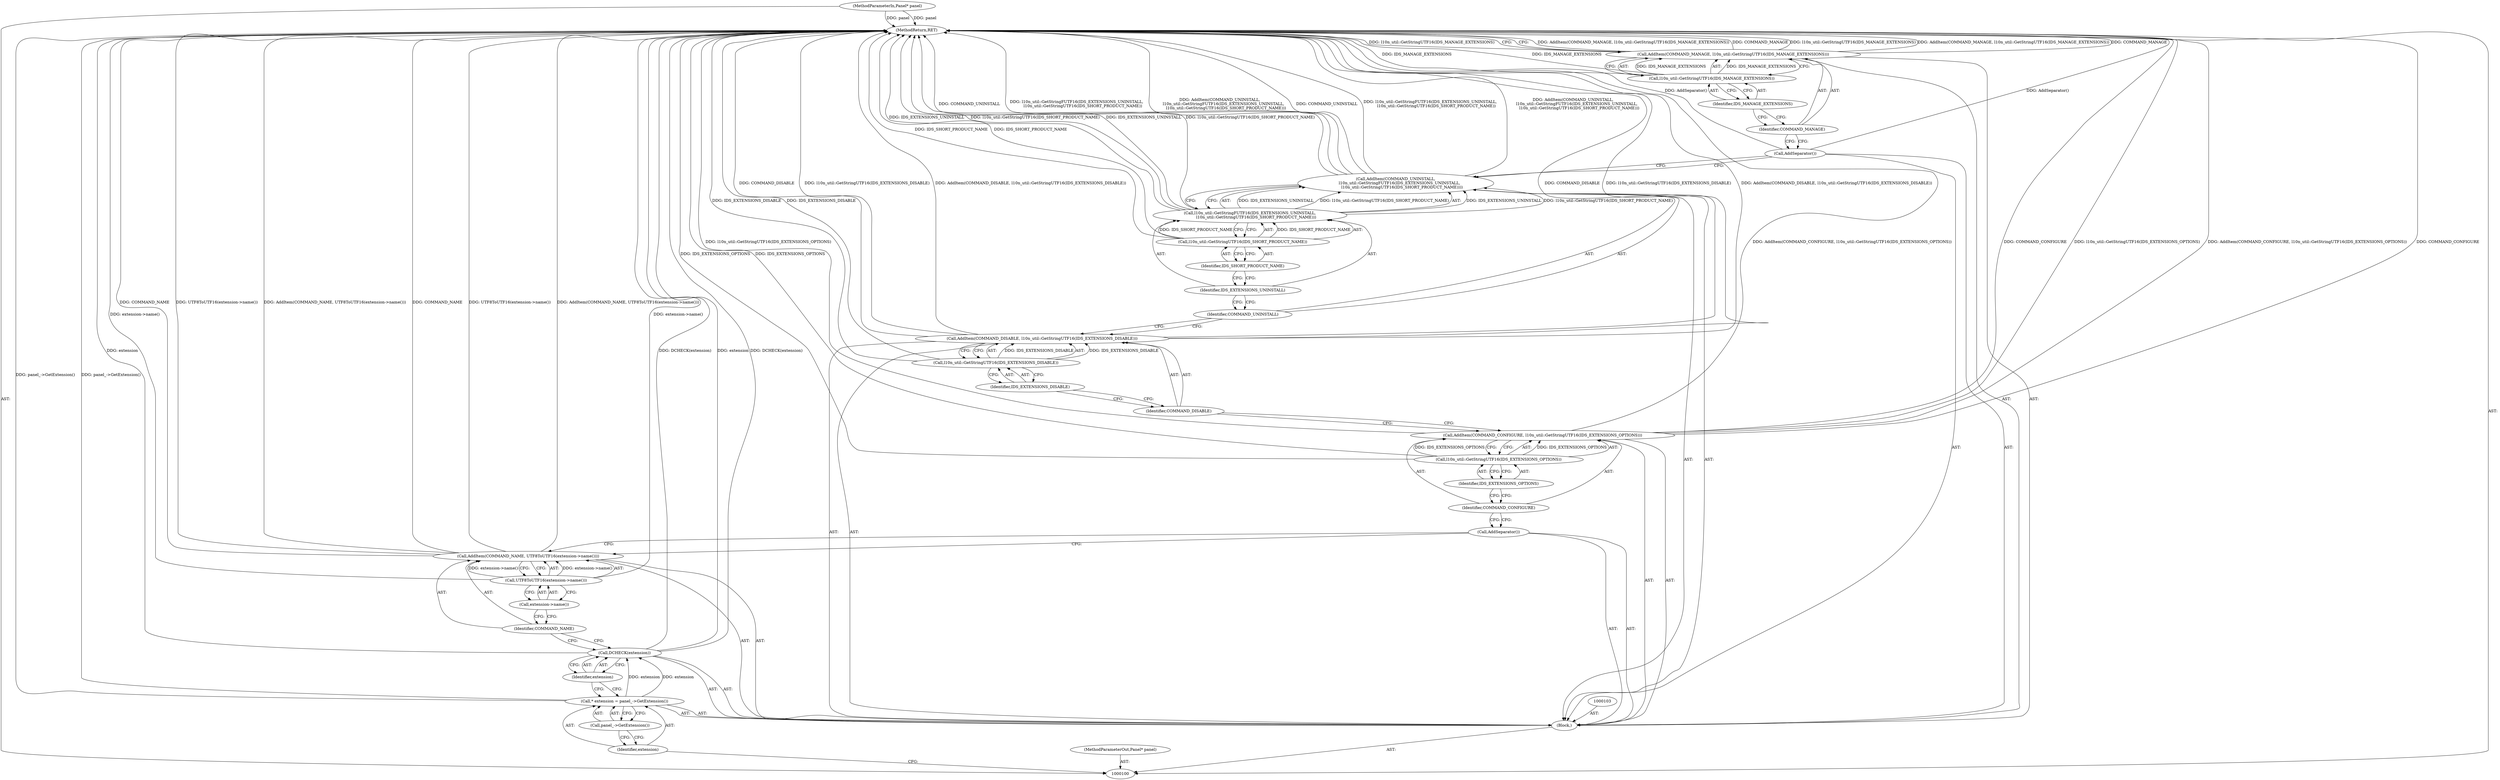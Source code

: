 digraph "1_Chrome_6b5f83842b5edb5d4bd6684b196b3630c6769731_3" {
"1000133" [label="(MethodReturn,RET)"];
"1000101" [label="(MethodParameterIn,Panel* panel)"];
"1000176" [label="(MethodParameterOut,Panel* panel)"];
"1000119" [label="(Identifier,COMMAND_DISABLE)"];
"1000120" [label="(Call,l10n_util::GetStringUTF16(IDS_EXTENSIONS_DISABLE))"];
"1000118" [label="(Call,AddItem(COMMAND_DISABLE, l10n_util::GetStringUTF16(IDS_EXTENSIONS_DISABLE)))"];
"1000121" [label="(Identifier,IDS_EXTENSIONS_DISABLE)"];
"1000123" [label="(Identifier,COMMAND_UNINSTALL)"];
"1000122" [label="(Call,AddItem(COMMAND_UNINSTALL,\n      l10n_util::GetStringFUTF16(IDS_EXTENSIONS_UNINSTALL,\n          l10n_util::GetStringUTF16(IDS_SHORT_PRODUCT_NAME))))"];
"1000125" [label="(Identifier,IDS_EXTENSIONS_UNINSTALL)"];
"1000124" [label="(Call,l10n_util::GetStringFUTF16(IDS_EXTENSIONS_UNINSTALL,\n          l10n_util::GetStringUTF16(IDS_SHORT_PRODUCT_NAME)))"];
"1000126" [label="(Call,l10n_util::GetStringUTF16(IDS_SHORT_PRODUCT_NAME))"];
"1000127" [label="(Identifier,IDS_SHORT_PRODUCT_NAME)"];
"1000128" [label="(Call,AddSeparator())"];
"1000130" [label="(Identifier,COMMAND_MANAGE)"];
"1000131" [label="(Call,l10n_util::GetStringUTF16(IDS_MANAGE_EXTENSIONS))"];
"1000129" [label="(Call,AddItem(COMMAND_MANAGE, l10n_util::GetStringUTF16(IDS_MANAGE_EXTENSIONS)))"];
"1000132" [label="(Identifier,IDS_MANAGE_EXTENSIONS)"];
"1000102" [label="(Block,)"];
"1000104" [label="(Call,* extension = panel_->GetExtension())"];
"1000105" [label="(Identifier,extension)"];
"1000106" [label="(Call,panel_->GetExtension())"];
"1000107" [label="(Call,DCHECK(extension))"];
"1000108" [label="(Identifier,extension)"];
"1000110" [label="(Identifier,COMMAND_NAME)"];
"1000109" [label="(Call,AddItem(COMMAND_NAME, UTF8ToUTF16(extension->name())))"];
"1000111" [label="(Call,UTF8ToUTF16(extension->name()))"];
"1000112" [label="(Call,extension->name())"];
"1000113" [label="(Call,AddSeparator())"];
"1000115" [label="(Identifier,COMMAND_CONFIGURE)"];
"1000114" [label="(Call,AddItem(COMMAND_CONFIGURE, l10n_util::GetStringUTF16(IDS_EXTENSIONS_OPTIONS)))"];
"1000116" [label="(Call,l10n_util::GetStringUTF16(IDS_EXTENSIONS_OPTIONS))"];
"1000117" [label="(Identifier,IDS_EXTENSIONS_OPTIONS)"];
"1000133" -> "1000100"  [label="AST: "];
"1000133" -> "1000129"  [label="CFG: "];
"1000116" -> "1000133"  [label="DDG: IDS_EXTENSIONS_OPTIONS"];
"1000124" -> "1000133"  [label="DDG: IDS_EXTENSIONS_UNINSTALL"];
"1000124" -> "1000133"  [label="DDG: l10n_util::GetStringUTF16(IDS_SHORT_PRODUCT_NAME)"];
"1000107" -> "1000133"  [label="DDG: extension"];
"1000107" -> "1000133"  [label="DDG: DCHECK(extension)"];
"1000114" -> "1000133"  [label="DDG: AddItem(COMMAND_CONFIGURE, l10n_util::GetStringUTF16(IDS_EXTENSIONS_OPTIONS))"];
"1000114" -> "1000133"  [label="DDG: COMMAND_CONFIGURE"];
"1000114" -> "1000133"  [label="DDG: l10n_util::GetStringUTF16(IDS_EXTENSIONS_OPTIONS)"];
"1000129" -> "1000133"  [label="DDG: AddItem(COMMAND_MANAGE, l10n_util::GetStringUTF16(IDS_MANAGE_EXTENSIONS))"];
"1000129" -> "1000133"  [label="DDG: COMMAND_MANAGE"];
"1000129" -> "1000133"  [label="DDG: l10n_util::GetStringUTF16(IDS_MANAGE_EXTENSIONS)"];
"1000126" -> "1000133"  [label="DDG: IDS_SHORT_PRODUCT_NAME"];
"1000118" -> "1000133"  [label="DDG: AddItem(COMMAND_DISABLE, l10n_util::GetStringUTF16(IDS_EXTENSIONS_DISABLE))"];
"1000118" -> "1000133"  [label="DDG: COMMAND_DISABLE"];
"1000118" -> "1000133"  [label="DDG: l10n_util::GetStringUTF16(IDS_EXTENSIONS_DISABLE)"];
"1000111" -> "1000133"  [label="DDG: extension->name()"];
"1000122" -> "1000133"  [label="DDG: AddItem(COMMAND_UNINSTALL,\n      l10n_util::GetStringFUTF16(IDS_EXTENSIONS_UNINSTALL,\n          l10n_util::GetStringUTF16(IDS_SHORT_PRODUCT_NAME)))"];
"1000122" -> "1000133"  [label="DDG: COMMAND_UNINSTALL"];
"1000122" -> "1000133"  [label="DDG: l10n_util::GetStringFUTF16(IDS_EXTENSIONS_UNINSTALL,\n          l10n_util::GetStringUTF16(IDS_SHORT_PRODUCT_NAME))"];
"1000128" -> "1000133"  [label="DDG: AddSeparator()"];
"1000131" -> "1000133"  [label="DDG: IDS_MANAGE_EXTENSIONS"];
"1000120" -> "1000133"  [label="DDG: IDS_EXTENSIONS_DISABLE"];
"1000101" -> "1000133"  [label="DDG: panel"];
"1000109" -> "1000133"  [label="DDG: COMMAND_NAME"];
"1000109" -> "1000133"  [label="DDG: UTF8ToUTF16(extension->name())"];
"1000109" -> "1000133"  [label="DDG: AddItem(COMMAND_NAME, UTF8ToUTF16(extension->name()))"];
"1000104" -> "1000133"  [label="DDG: panel_->GetExtension()"];
"1000101" -> "1000100"  [label="AST: "];
"1000101" -> "1000133"  [label="DDG: panel"];
"1000176" -> "1000100"  [label="AST: "];
"1000119" -> "1000118"  [label="AST: "];
"1000119" -> "1000114"  [label="CFG: "];
"1000121" -> "1000119"  [label="CFG: "];
"1000120" -> "1000118"  [label="AST: "];
"1000120" -> "1000121"  [label="CFG: "];
"1000121" -> "1000120"  [label="AST: "];
"1000118" -> "1000120"  [label="CFG: "];
"1000120" -> "1000133"  [label="DDG: IDS_EXTENSIONS_DISABLE"];
"1000120" -> "1000118"  [label="DDG: IDS_EXTENSIONS_DISABLE"];
"1000118" -> "1000102"  [label="AST: "];
"1000118" -> "1000120"  [label="CFG: "];
"1000119" -> "1000118"  [label="AST: "];
"1000120" -> "1000118"  [label="AST: "];
"1000123" -> "1000118"  [label="CFG: "];
"1000118" -> "1000133"  [label="DDG: AddItem(COMMAND_DISABLE, l10n_util::GetStringUTF16(IDS_EXTENSIONS_DISABLE))"];
"1000118" -> "1000133"  [label="DDG: COMMAND_DISABLE"];
"1000118" -> "1000133"  [label="DDG: l10n_util::GetStringUTF16(IDS_EXTENSIONS_DISABLE)"];
"1000120" -> "1000118"  [label="DDG: IDS_EXTENSIONS_DISABLE"];
"1000121" -> "1000120"  [label="AST: "];
"1000121" -> "1000119"  [label="CFG: "];
"1000120" -> "1000121"  [label="CFG: "];
"1000123" -> "1000122"  [label="AST: "];
"1000123" -> "1000118"  [label="CFG: "];
"1000125" -> "1000123"  [label="CFG: "];
"1000122" -> "1000102"  [label="AST: "];
"1000122" -> "1000124"  [label="CFG: "];
"1000123" -> "1000122"  [label="AST: "];
"1000124" -> "1000122"  [label="AST: "];
"1000128" -> "1000122"  [label="CFG: "];
"1000122" -> "1000133"  [label="DDG: AddItem(COMMAND_UNINSTALL,\n      l10n_util::GetStringFUTF16(IDS_EXTENSIONS_UNINSTALL,\n          l10n_util::GetStringUTF16(IDS_SHORT_PRODUCT_NAME)))"];
"1000122" -> "1000133"  [label="DDG: COMMAND_UNINSTALL"];
"1000122" -> "1000133"  [label="DDG: l10n_util::GetStringFUTF16(IDS_EXTENSIONS_UNINSTALL,\n          l10n_util::GetStringUTF16(IDS_SHORT_PRODUCT_NAME))"];
"1000124" -> "1000122"  [label="DDG: IDS_EXTENSIONS_UNINSTALL"];
"1000124" -> "1000122"  [label="DDG: l10n_util::GetStringUTF16(IDS_SHORT_PRODUCT_NAME)"];
"1000125" -> "1000124"  [label="AST: "];
"1000125" -> "1000123"  [label="CFG: "];
"1000127" -> "1000125"  [label="CFG: "];
"1000124" -> "1000122"  [label="AST: "];
"1000124" -> "1000126"  [label="CFG: "];
"1000125" -> "1000124"  [label="AST: "];
"1000126" -> "1000124"  [label="AST: "];
"1000122" -> "1000124"  [label="CFG: "];
"1000124" -> "1000133"  [label="DDG: IDS_EXTENSIONS_UNINSTALL"];
"1000124" -> "1000133"  [label="DDG: l10n_util::GetStringUTF16(IDS_SHORT_PRODUCT_NAME)"];
"1000124" -> "1000122"  [label="DDG: IDS_EXTENSIONS_UNINSTALL"];
"1000124" -> "1000122"  [label="DDG: l10n_util::GetStringUTF16(IDS_SHORT_PRODUCT_NAME)"];
"1000126" -> "1000124"  [label="DDG: IDS_SHORT_PRODUCT_NAME"];
"1000126" -> "1000124"  [label="AST: "];
"1000126" -> "1000127"  [label="CFG: "];
"1000127" -> "1000126"  [label="AST: "];
"1000124" -> "1000126"  [label="CFG: "];
"1000126" -> "1000133"  [label="DDG: IDS_SHORT_PRODUCT_NAME"];
"1000126" -> "1000124"  [label="DDG: IDS_SHORT_PRODUCT_NAME"];
"1000127" -> "1000126"  [label="AST: "];
"1000127" -> "1000125"  [label="CFG: "];
"1000126" -> "1000127"  [label="CFG: "];
"1000128" -> "1000102"  [label="AST: "];
"1000128" -> "1000122"  [label="CFG: "];
"1000130" -> "1000128"  [label="CFG: "];
"1000128" -> "1000133"  [label="DDG: AddSeparator()"];
"1000130" -> "1000129"  [label="AST: "];
"1000130" -> "1000128"  [label="CFG: "];
"1000132" -> "1000130"  [label="CFG: "];
"1000131" -> "1000129"  [label="AST: "];
"1000131" -> "1000132"  [label="CFG: "];
"1000132" -> "1000131"  [label="AST: "];
"1000129" -> "1000131"  [label="CFG: "];
"1000131" -> "1000133"  [label="DDG: IDS_MANAGE_EXTENSIONS"];
"1000131" -> "1000129"  [label="DDG: IDS_MANAGE_EXTENSIONS"];
"1000129" -> "1000102"  [label="AST: "];
"1000129" -> "1000131"  [label="CFG: "];
"1000130" -> "1000129"  [label="AST: "];
"1000131" -> "1000129"  [label="AST: "];
"1000133" -> "1000129"  [label="CFG: "];
"1000129" -> "1000133"  [label="DDG: AddItem(COMMAND_MANAGE, l10n_util::GetStringUTF16(IDS_MANAGE_EXTENSIONS))"];
"1000129" -> "1000133"  [label="DDG: COMMAND_MANAGE"];
"1000129" -> "1000133"  [label="DDG: l10n_util::GetStringUTF16(IDS_MANAGE_EXTENSIONS)"];
"1000131" -> "1000129"  [label="DDG: IDS_MANAGE_EXTENSIONS"];
"1000132" -> "1000131"  [label="AST: "];
"1000132" -> "1000130"  [label="CFG: "];
"1000131" -> "1000132"  [label="CFG: "];
"1000102" -> "1000100"  [label="AST: "];
"1000103" -> "1000102"  [label="AST: "];
"1000104" -> "1000102"  [label="AST: "];
"1000107" -> "1000102"  [label="AST: "];
"1000109" -> "1000102"  [label="AST: "];
"1000113" -> "1000102"  [label="AST: "];
"1000114" -> "1000102"  [label="AST: "];
"1000118" -> "1000102"  [label="AST: "];
"1000122" -> "1000102"  [label="AST: "];
"1000128" -> "1000102"  [label="AST: "];
"1000129" -> "1000102"  [label="AST: "];
"1000104" -> "1000102"  [label="AST: "];
"1000104" -> "1000106"  [label="CFG: "];
"1000105" -> "1000104"  [label="AST: "];
"1000106" -> "1000104"  [label="AST: "];
"1000108" -> "1000104"  [label="CFG: "];
"1000104" -> "1000133"  [label="DDG: panel_->GetExtension()"];
"1000104" -> "1000107"  [label="DDG: extension"];
"1000105" -> "1000104"  [label="AST: "];
"1000105" -> "1000100"  [label="CFG: "];
"1000106" -> "1000105"  [label="CFG: "];
"1000106" -> "1000104"  [label="AST: "];
"1000106" -> "1000105"  [label="CFG: "];
"1000104" -> "1000106"  [label="CFG: "];
"1000107" -> "1000102"  [label="AST: "];
"1000107" -> "1000108"  [label="CFG: "];
"1000108" -> "1000107"  [label="AST: "];
"1000110" -> "1000107"  [label="CFG: "];
"1000107" -> "1000133"  [label="DDG: extension"];
"1000107" -> "1000133"  [label="DDG: DCHECK(extension)"];
"1000104" -> "1000107"  [label="DDG: extension"];
"1000108" -> "1000107"  [label="AST: "];
"1000108" -> "1000104"  [label="CFG: "];
"1000107" -> "1000108"  [label="CFG: "];
"1000110" -> "1000109"  [label="AST: "];
"1000110" -> "1000107"  [label="CFG: "];
"1000112" -> "1000110"  [label="CFG: "];
"1000109" -> "1000102"  [label="AST: "];
"1000109" -> "1000111"  [label="CFG: "];
"1000110" -> "1000109"  [label="AST: "];
"1000111" -> "1000109"  [label="AST: "];
"1000113" -> "1000109"  [label="CFG: "];
"1000109" -> "1000133"  [label="DDG: COMMAND_NAME"];
"1000109" -> "1000133"  [label="DDG: UTF8ToUTF16(extension->name())"];
"1000109" -> "1000133"  [label="DDG: AddItem(COMMAND_NAME, UTF8ToUTF16(extension->name()))"];
"1000111" -> "1000109"  [label="DDG: extension->name()"];
"1000111" -> "1000109"  [label="AST: "];
"1000111" -> "1000112"  [label="CFG: "];
"1000112" -> "1000111"  [label="AST: "];
"1000109" -> "1000111"  [label="CFG: "];
"1000111" -> "1000133"  [label="DDG: extension->name()"];
"1000111" -> "1000109"  [label="DDG: extension->name()"];
"1000112" -> "1000111"  [label="AST: "];
"1000112" -> "1000110"  [label="CFG: "];
"1000111" -> "1000112"  [label="CFG: "];
"1000113" -> "1000102"  [label="AST: "];
"1000113" -> "1000109"  [label="CFG: "];
"1000115" -> "1000113"  [label="CFG: "];
"1000115" -> "1000114"  [label="AST: "];
"1000115" -> "1000113"  [label="CFG: "];
"1000117" -> "1000115"  [label="CFG: "];
"1000114" -> "1000102"  [label="AST: "];
"1000114" -> "1000116"  [label="CFG: "];
"1000115" -> "1000114"  [label="AST: "];
"1000116" -> "1000114"  [label="AST: "];
"1000119" -> "1000114"  [label="CFG: "];
"1000114" -> "1000133"  [label="DDG: AddItem(COMMAND_CONFIGURE, l10n_util::GetStringUTF16(IDS_EXTENSIONS_OPTIONS))"];
"1000114" -> "1000133"  [label="DDG: COMMAND_CONFIGURE"];
"1000114" -> "1000133"  [label="DDG: l10n_util::GetStringUTF16(IDS_EXTENSIONS_OPTIONS)"];
"1000116" -> "1000114"  [label="DDG: IDS_EXTENSIONS_OPTIONS"];
"1000116" -> "1000114"  [label="AST: "];
"1000116" -> "1000117"  [label="CFG: "];
"1000117" -> "1000116"  [label="AST: "];
"1000114" -> "1000116"  [label="CFG: "];
"1000116" -> "1000133"  [label="DDG: IDS_EXTENSIONS_OPTIONS"];
"1000116" -> "1000114"  [label="DDG: IDS_EXTENSIONS_OPTIONS"];
"1000117" -> "1000116"  [label="AST: "];
"1000117" -> "1000115"  [label="CFG: "];
"1000116" -> "1000117"  [label="CFG: "];
}
